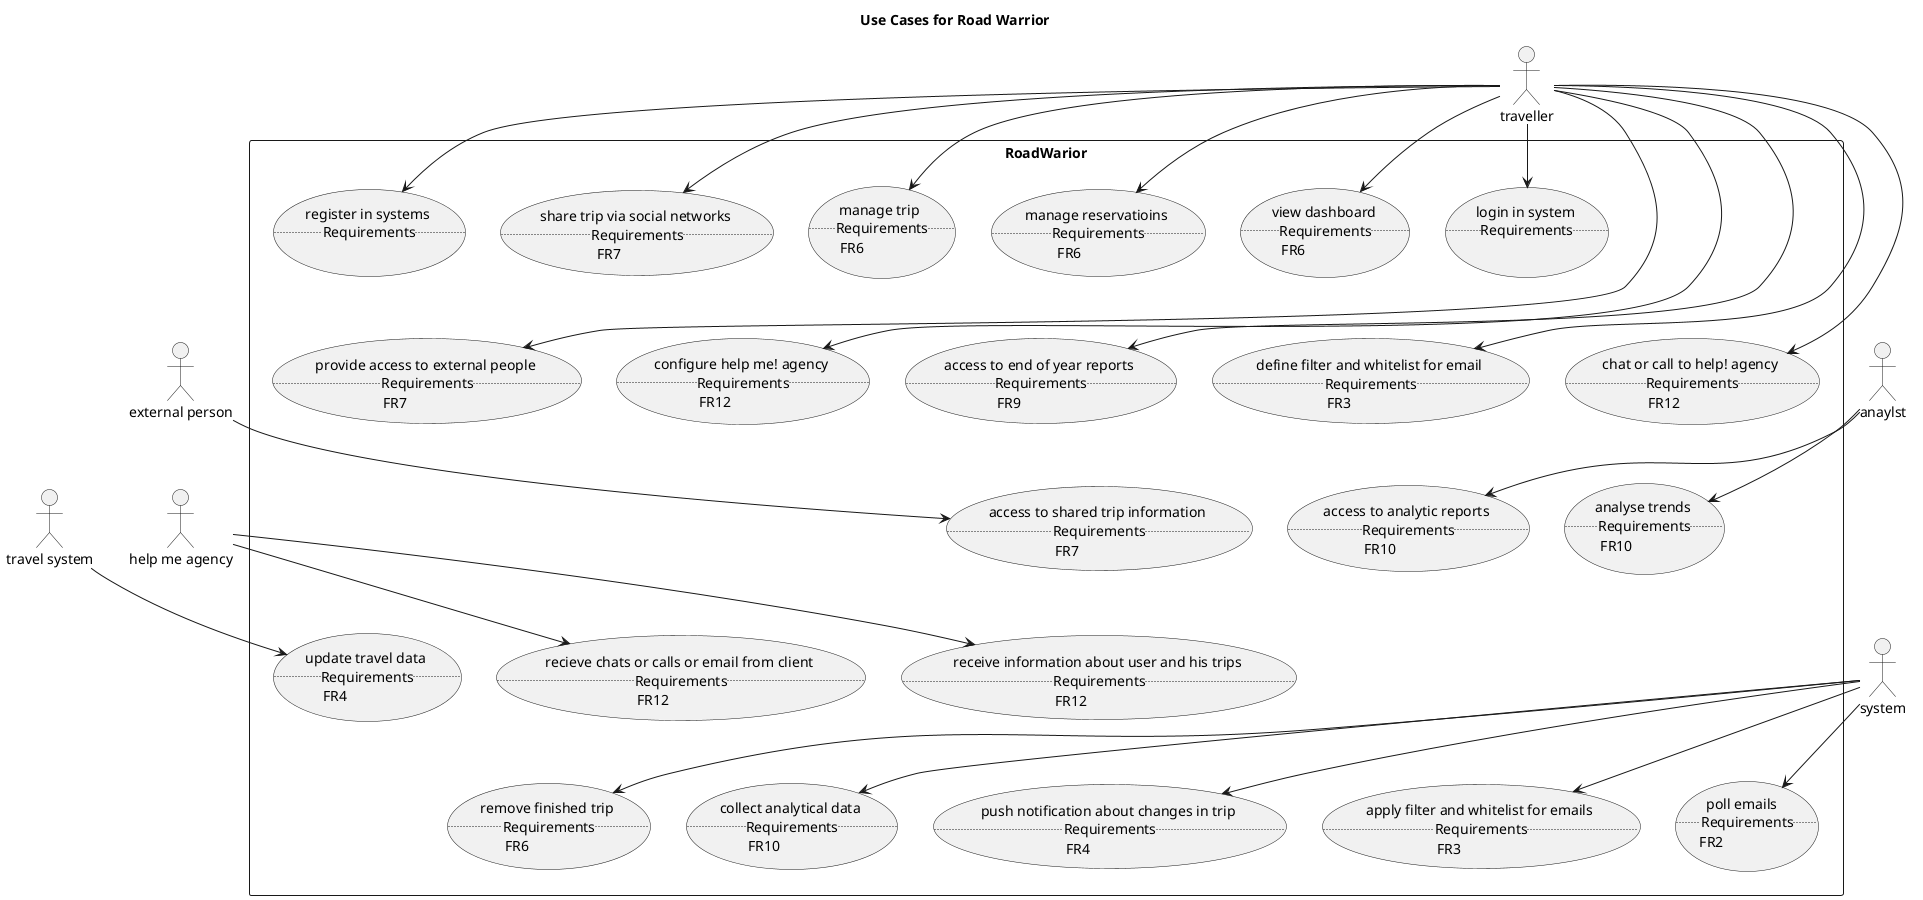 @startuml UseCaseOverview

title Use Cases for Road Warrior

actor :traveller: as tr
actor :external person: as ep
actor :anaylst: as an
actor :help me agency: as hma
actor :travel system: as ts
actor :system: as sy

ep -[hidden]right- hma
ts -[hidden]right- hma
rectangle RoadWarior {
  together {
    usecase RIS as "register in systems \n..Requirements..\n"
    usecase lis as "login in system \n..Requirements..\n"
    usecase vd as "view dashboard \n..Requirements..\nFR6"
    usecase mr as "manage reservatioins \n..Requirements..\n FR6"
    usecase mt as "manage trip \n..Requirements..\n FR6"
    usecase stsn as "share trip via social networks \n..Requirements..\n FR7"
  }
  
  together {
    usecase patep as "provide access to external people \n..Requirements..\nFR7"
    usecase cmha as "configure help me! agency \n..Requirements..\nFR12"
    usecase ater as "access to end of year reports \n..Requirements..\nFR9"
    usecase dfawfe as "define filter and whitelist for email \n..Requirements..\nFR3"
    usecase coctha as "chat or call to help! agency \n..Requirements..\nFR12"
  }
  
  together {
    usecase atsti as "access to shared trip information \n..Requirements..\nFR7"
    usecase atar as "access to analytic reports \n..Requirements..\nFR10"
    usecase at as "analyse trends \n..Requirements..\nFR10"
  }
  
  together {
    usecase riauaht as "receive information about user and his trips \n..Requirements..\nFR12"
    usecase utd as "update travel data \n..Requirements..\nFR4"
    usecase rcocoefc as "recieve chats or calls or email from client \n..Requirements..\nFR12"
  }
  
  together {
    usecase pe as "poll emails \n..Requirements..\nFR2"
    usecase afawfe as "apply filter and whitelist for emails \n..Requirements..\nFR3"
    usecase pnacit as "push notification about changes in trip \n..Requirements..\nFR4"
    usecase rft as "remove finished trip \n..Requirements..\nFR6"
    usecase cad as "collect analytical data \n..Requirements..\nFR10"
  }
}

sy --> cad
sy --> rft
sy --> pnacit
sy --> afawfe
sy --> pe

tr --> RIS
tr --> lis
tr --> vd
tr --> mr
tr --> mt
tr --> stsn
tr --> patep
tr --> cmha
tr --> coctha
tr --> ater
tr --> dfawfe

ep --> atsti

an --> at
an --> atar

hma --> rcocoefc
hma --> riauaht

ts --> utd

'Include dependencies, so that they are not in a single line
RIS -[hidden]- patep
patep -[hidden]- atsti
atsti -[hidden]- riauaht 
riauaht -[hidden]- rft

@enduml
